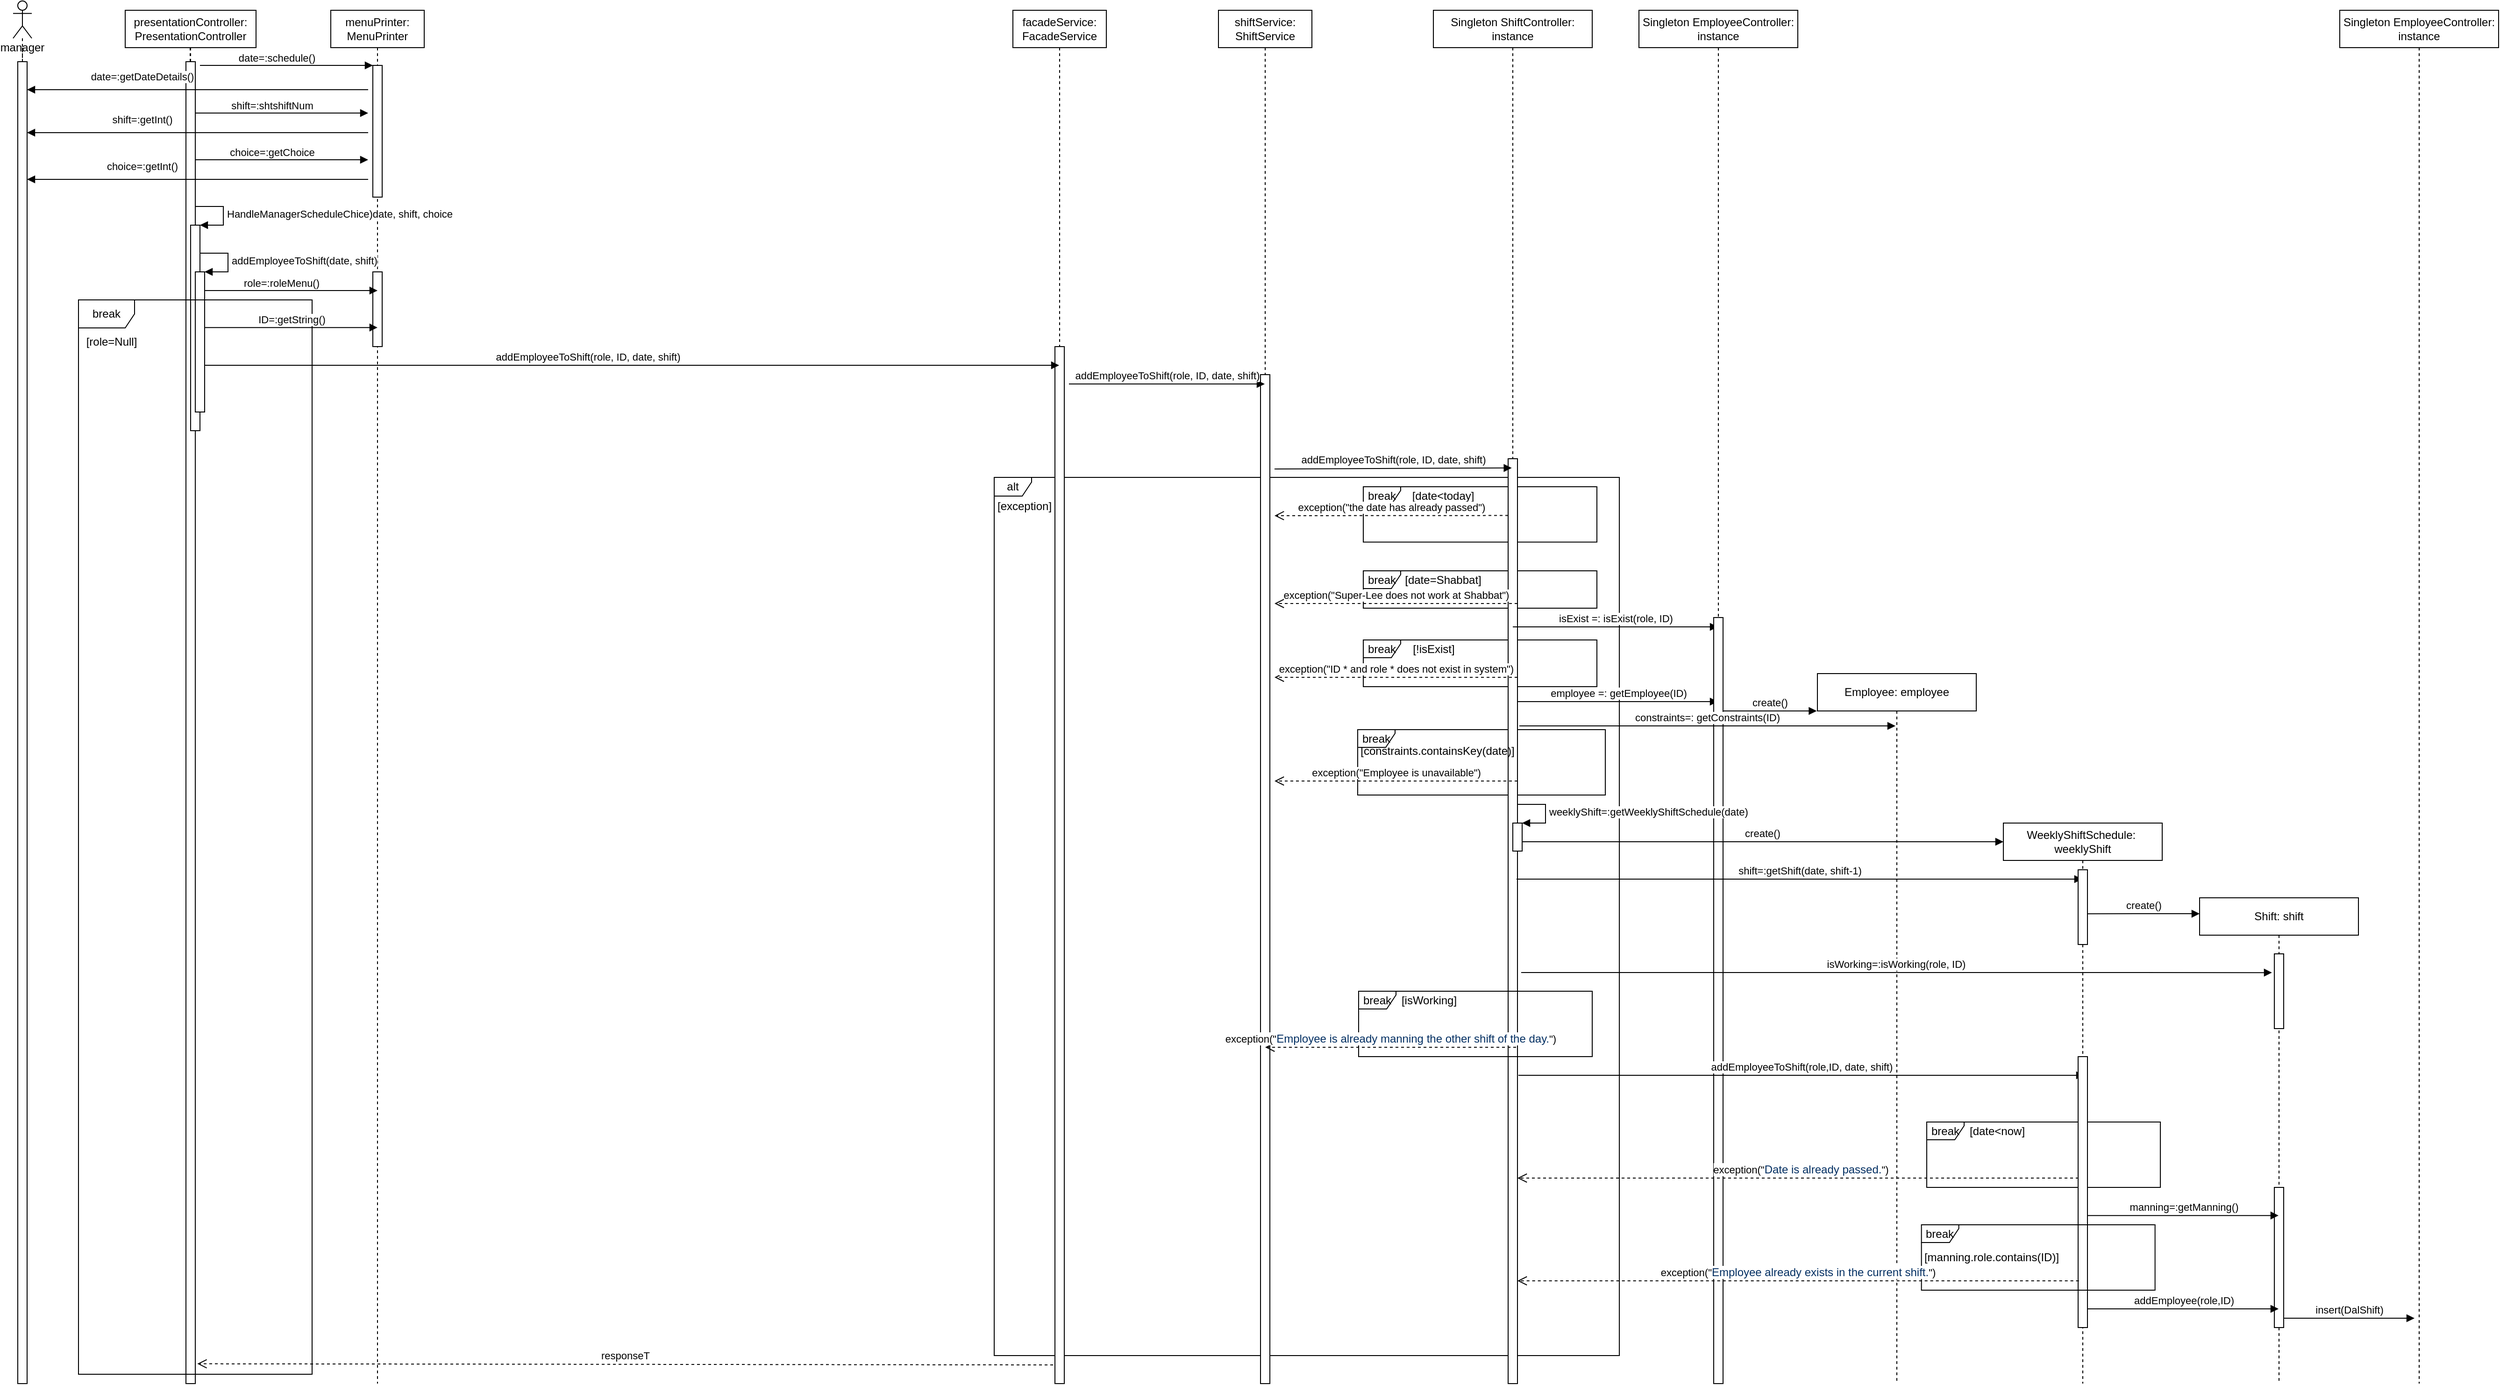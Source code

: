 <mxfile version="14.7.6" type="github"><diagram id="QsEkxKzfpSg2MEQ44GEc" name="Page-1"><mxGraphModel dx="1225" dy="664" grid="1" gridSize="10" guides="1" tooltips="1" connect="1" arrows="1" fold="1" page="0" pageScale="1" pageWidth="850" pageHeight="1100" math="0" shadow="0"><root><mxCell id="0"/><mxCell id="1" parent="0"/><mxCell id="zgLPppWvpR13mUtz7S9A-81" value="alt" style="shape=umlFrame;whiteSpace=wrap;html=1;width=40;height=20;" parent="1" vertex="1"><mxGeometry x="940" y="550" width="669" height="940" as="geometry"/></mxCell><mxCell id="zgLPppWvpR13mUtz7S9A-91" value="break" style="shape=umlFrame;whiteSpace=wrap;html=1;width=40;height=19;" parent="1" vertex="1"><mxGeometry x="1329" y="820" width="265" height="70" as="geometry"/></mxCell><mxCell id="zgLPppWvpR13mUtz7S9A-96" value="break" style="shape=umlFrame;whiteSpace=wrap;html=1;width=40;height=19;" parent="1" vertex="1"><mxGeometry x="1335" y="724" width="250" height="50" as="geometry"/></mxCell><mxCell id="zgLPppWvpR13mUtz7S9A-86" value="break" style="shape=umlFrame;whiteSpace=wrap;html=1;width=40;height=19;" parent="1" vertex="1"><mxGeometry x="1335" y="650" width="250" height="40" as="geometry"/></mxCell><mxCell id="zgLPppWvpR13mUtz7S9A-83" value="break" style="shape=umlFrame;whiteSpace=wrap;html=1;width=40;height=19;" parent="1" vertex="1"><mxGeometry x="1335" y="560" width="250" height="59.21" as="geometry"/></mxCell><mxCell id="zgLPppWvpR13mUtz7S9A-66" value="manager" style="shape=umlLifeline;participant=umlActor;perimeter=lifelinePerimeter;whiteSpace=wrap;html=1;container=1;collapsible=0;recursiveResize=0;verticalAlign=top;spacingTop=36;outlineConnect=0;" parent="1" vertex="1"><mxGeometry x="-110" y="40" width="20" height="800" as="geometry"/></mxCell><mxCell id="zgLPppWvpR13mUtz7S9A-65" value="presentationController:&lt;br&gt;PresentationController" style="shape=umlLifeline;perimeter=lifelinePerimeter;whiteSpace=wrap;html=1;container=1;collapsible=0;recursiveResize=0;outlineConnect=0;" parent="1" vertex="1"><mxGeometry x="10" y="50" width="140" height="790" as="geometry"/></mxCell><mxCell id="zgLPppWvpR13mUtz7S9A-64" value="menuPrinter:&lt;br&gt;MenuPrinter" style="shape=umlLifeline;perimeter=lifelinePerimeter;whiteSpace=wrap;html=1;container=1;collapsible=0;recursiveResize=0;outlineConnect=0;" parent="1" vertex="1"><mxGeometry x="230" y="50" width="100" height="1470" as="geometry"/></mxCell><mxCell id="zgLPppWvpR13mUtz7S9A-3" value="" style="endArrow=none;dashed=1;html=1;entryX=0.5;entryY=1;entryDx=0;entryDy=0;" parent="1" source="zgLPppWvpR13mUtz7S9A-14" edge="1"><mxGeometry width="50" height="50" relative="1" as="geometry"><mxPoint x="-100" y="568.4" as="sourcePoint"/><mxPoint x="-100" y="90" as="targetPoint"/></mxGeometry></mxCell><mxCell id="zgLPppWvpR13mUtz7S9A-10" value="" style="endArrow=none;dashed=1;html=1;entryX=0.5;entryY=1;entryDx=0;entryDy=0;" parent="1" source="zgLPppWvpR13mUtz7S9A-16" edge="1"><mxGeometry width="50" height="50" relative="1" as="geometry"><mxPoint x="79.5" y="568.4" as="sourcePoint"/><mxPoint x="79.5" y="90" as="targetPoint"/></mxGeometry></mxCell><mxCell id="zgLPppWvpR13mUtz7S9A-14" value="" style="html=1;points=[];perimeter=orthogonalPerimeter;" parent="1" vertex="1"><mxGeometry x="-105" y="105" width="10" height="1415" as="geometry"/></mxCell><mxCell id="zgLPppWvpR13mUtz7S9A-16" value="" style="html=1;points=[];perimeter=orthogonalPerimeter;" parent="1" vertex="1"><mxGeometry x="75" y="105" width="10" height="1415" as="geometry"/></mxCell><mxCell id="zgLPppWvpR13mUtz7S9A-22" value="" style="html=1;points=[];perimeter=orthogonalPerimeter;" parent="1" vertex="1"><mxGeometry x="275" y="109" width="10" height="141" as="geometry"/></mxCell><mxCell id="zgLPppWvpR13mUtz7S9A-23" value="" style="html=1;verticalAlign=bottom;endArrow=block;entryX=0;entryY=0;" parent="1" target="zgLPppWvpR13mUtz7S9A-22" edge="1"><mxGeometry relative="1" as="geometry"><mxPoint x="90" y="109" as="sourcePoint"/></mxGeometry></mxCell><mxCell id="Tm_WAI8Zphne7SwSvi-d-1" value="date=:schedule()" style="edgeLabel;html=1;align=center;verticalAlign=middle;resizable=0;points=[];" parent="zgLPppWvpR13mUtz7S9A-23" vertex="1" connectable="0"><mxGeometry x="-0.121" y="8" relative="1" as="geometry"><mxPoint as="offset"/></mxGeometry></mxCell><mxCell id="zgLPppWvpR13mUtz7S9A-29" value="date=:getDateDetails()" style="html=1;verticalAlign=bottom;endArrow=block;entryX=1;entryY=0;" parent="1" edge="1"><mxGeometry x="0.33" y="-5" relative="1" as="geometry"><mxPoint x="270" y="135" as="sourcePoint"/><mxPoint x="-95" y="135" as="targetPoint"/><mxPoint as="offset"/></mxGeometry></mxCell><mxCell id="zgLPppWvpR13mUtz7S9A-67" value="facadeService:&lt;br&gt;FacadeService" style="shape=umlLifeline;perimeter=lifelinePerimeter;whiteSpace=wrap;html=1;container=1;collapsible=0;recursiveResize=0;outlineConnect=0;" parent="1" vertex="1"><mxGeometry x="960" y="50" width="100" height="1470" as="geometry"/></mxCell><mxCell id="zgLPppWvpR13mUtz7S9A-68" value="" style="html=1;points=[];perimeter=orthogonalPerimeter;" parent="zgLPppWvpR13mUtz7S9A-67" vertex="1"><mxGeometry x="45" y="360" width="10" height="1110" as="geometry"/></mxCell><mxCell id="zgLPppWvpR13mUtz7S9A-69" value="addEmployeeToShift(role, ID, date, shift)" style="html=1;verticalAlign=bottom;endArrow=block;" parent="1" target="zgLPppWvpR13mUtz7S9A-67" edge="1"><mxGeometry relative="1" as="geometry"><mxPoint x="180" y="430" as="sourcePoint"/><Array as="points"><mxPoint x="90" y="430"/></Array></mxGeometry></mxCell><mxCell id="zgLPppWvpR13mUtz7S9A-70" value="responseT" style="html=1;verticalAlign=bottom;endArrow=open;dashed=1;endSize=8;entryX=1.218;entryY=0.985;entryDx=0;entryDy=0;entryPerimeter=0;" parent="1" target="zgLPppWvpR13mUtz7S9A-16" edge="1"><mxGeometry relative="1" as="geometry"><mxPoint x="90" y="752" as="targetPoint"/><Array as="points"/><mxPoint x="1003" y="1500" as="sourcePoint"/></mxGeometry></mxCell><mxCell id="zgLPppWvpR13mUtz7S9A-71" value="shiftService:&lt;br&gt;ShiftService" style="shape=umlLifeline;perimeter=lifelinePerimeter;whiteSpace=wrap;html=1;container=1;collapsible=0;recursiveResize=0;outlineConnect=0;" parent="1" vertex="1"><mxGeometry x="1180" y="50" width="100" height="1470" as="geometry"/></mxCell><mxCell id="zgLPppWvpR13mUtz7S9A-75" value="" style="html=1;points=[];perimeter=orthogonalPerimeter;" parent="zgLPppWvpR13mUtz7S9A-71" vertex="1"><mxGeometry x="45" y="390" width="10" height="1080" as="geometry"/></mxCell><mxCell id="zgLPppWvpR13mUtz7S9A-73" value="Singleton ShiftController: instance" style="shape=umlLifeline;perimeter=lifelinePerimeter;whiteSpace=wrap;html=1;container=1;collapsible=0;recursiveResize=0;outlineConnect=0;" parent="1" vertex="1"><mxGeometry x="1410" y="50" width="170" height="1470" as="geometry"/></mxCell><mxCell id="zgLPppWvpR13mUtz7S9A-78" value="" style="html=1;points=[];perimeter=orthogonalPerimeter;" parent="zgLPppWvpR13mUtz7S9A-73" vertex="1"><mxGeometry x="80" y="480" width="10" height="990" as="geometry"/></mxCell><mxCell id="zgLPppWvpR13mUtz7S9A-79" value="addEmployeeToShift(role, ID, date, shift)" style="html=1;verticalAlign=bottom;endArrow=block;entryX=0.383;entryY=0.01;entryDx=0;entryDy=0;entryPerimeter=0;" parent="1" target="zgLPppWvpR13mUtz7S9A-78" edge="1"><mxGeometry relative="1" as="geometry"><mxPoint x="1240" y="541" as="sourcePoint"/></mxGeometry></mxCell><mxCell id="zgLPppWvpR13mUtz7S9A-82" value="[exception]" style="text;html=1;align=center;verticalAlign=middle;resizable=0;points=[];autosize=1;" parent="1" vertex="1"><mxGeometry x="937" y="570.79" width="70" height="20" as="geometry"/></mxCell><mxCell id="zgLPppWvpR13mUtz7S9A-84" value="[date&amp;lt;today]" style="text;html=1;align=center;verticalAlign=middle;resizable=0;points=[];autosize=1;" parent="1" vertex="1"><mxGeometry x="1380" y="560" width="80" height="20" as="geometry"/></mxCell><mxCell id="zgLPppWvpR13mUtz7S9A-87" value="[date=Shabbat]" style="text;html=1;align=center;verticalAlign=middle;resizable=0;points=[];autosize=1;" parent="1" vertex="1"><mxGeometry x="1370" y="650" width="100" height="20" as="geometry"/></mxCell><mxCell id="zgLPppWvpR13mUtz7S9A-88" value="exception(&quot;Super-Lee does not work at Shabbat&quot;)" style="html=1;verticalAlign=bottom;endArrow=open;dashed=1;endSize=8;" parent="1" edge="1"><mxGeometry relative="1" as="geometry"><mxPoint x="1500" y="685" as="sourcePoint"/><mxPoint x="1240" y="685" as="targetPoint"/></mxGeometry></mxCell><mxCell id="zgLPppWvpR13mUtz7S9A-92" value="exception(&quot;Employee is unavailable&quot;)" style="html=1;verticalAlign=bottom;endArrow=open;dashed=1;endSize=8;" parent="1" edge="1"><mxGeometry relative="1" as="geometry"><mxPoint x="1500" y="875" as="sourcePoint"/><mxPoint x="1240" y="875" as="targetPoint"/></mxGeometry></mxCell><mxCell id="zgLPppWvpR13mUtz7S9A-93" value="[constraints.containsKey(date)]" style="text;html=1;align=center;verticalAlign=middle;resizable=0;points=[];autosize=1;" parent="1" vertex="1"><mxGeometry x="1324" y="833" width="180" height="20" as="geometry"/></mxCell><mxCell id="zgLPppWvpR13mUtz7S9A-97" value="[!isExist]" style="text;html=1;align=center;verticalAlign=middle;resizable=0;points=[];autosize=1;" parent="1" vertex="1"><mxGeometry x="1380" y="724" width="60" height="20" as="geometry"/></mxCell><mxCell id="zgLPppWvpR13mUtz7S9A-98" value="exception(&quot;ID * and role * does not exist in system&quot;)" style="html=1;verticalAlign=bottom;endArrow=open;dashed=1;endSize=8;" parent="1" edge="1"><mxGeometry relative="1" as="geometry"><mxPoint x="1500" y="764" as="sourcePoint"/><mxPoint x="1240" y="764" as="targetPoint"/></mxGeometry></mxCell><mxCell id="zgLPppWvpR13mUtz7S9A-107" value="Singleton EmployeeController: instance" style="shape=umlLifeline;perimeter=lifelinePerimeter;whiteSpace=wrap;html=1;container=1;collapsible=0;recursiveResize=0;outlineConnect=0;" parent="1" vertex="1"><mxGeometry x="1630" y="50" width="170" height="1470" as="geometry"/></mxCell><mxCell id="zgLPppWvpR13mUtz7S9A-114" value="isExist =: isExist(role, ID)" style="html=1;verticalAlign=bottom;endArrow=block;" parent="1" source="zgLPppWvpR13mUtz7S9A-73" target="zgLPppWvpR13mUtz7S9A-107" edge="1"><mxGeometry width="80" relative="1" as="geometry"><mxPoint x="1460" y="700" as="sourcePoint"/><mxPoint x="1540" y="700" as="targetPoint"/><Array as="points"><mxPoint x="1600" y="710"/><mxPoint x="1670" y="710"/></Array></mxGeometry></mxCell><mxCell id="zgLPppWvpR13mUtz7S9A-141" value="break" style="shape=umlFrame;whiteSpace=wrap;html=1;width=40;height=19;" parent="1" vertex="1"><mxGeometry x="1330" y="1100" width="250" height="70" as="geometry"/></mxCell><mxCell id="zgLPppWvpR13mUtz7S9A-142" value="exception(&quot;&lt;span style=&quot;color: rgb(3 , 47 , 98) ; font-family: , &amp;#34;consolas&amp;#34; , &amp;#34;liberation mono&amp;#34; , &amp;#34;menlo&amp;#34; , monospace ; font-size: 12px&quot;&gt;Employee is already manning the other shift of the day.&lt;/span&gt;&quot;)" style="html=1;verticalAlign=bottom;endArrow=open;dashed=1;endSize=8;" parent="1" edge="1"><mxGeometry relative="1" as="geometry"><mxPoint x="1498.5" y="1160" as="sourcePoint"/><mxPoint x="1230" y="1160" as="targetPoint"/></mxGeometry></mxCell><mxCell id="zgLPppWvpR13mUtz7S9A-143" value="[isWorking]" style="text;html=1;align=center;verticalAlign=middle;resizable=0;points=[];autosize=1;" parent="1" vertex="1"><mxGeometry x="1370" y="1100" width="70" height="20" as="geometry"/></mxCell><mxCell id="Tm_WAI8Zphne7SwSvi-d-6" value="" style="html=1;points=[];perimeter=orthogonalPerimeter;" parent="1" vertex="1"><mxGeometry x="80" y="280" width="10" height="220" as="geometry"/></mxCell><mxCell id="Tm_WAI8Zphne7SwSvi-d-7" value="HandleManagerScheduleChice)date, shift, choice" style="edgeStyle=orthogonalEdgeStyle;html=1;align=left;spacingLeft=2;endArrow=block;rounded=0;entryX=1;entryY=0;" parent="1" target="Tm_WAI8Zphne7SwSvi-d-6" edge="1"><mxGeometry relative="1" as="geometry"><mxPoint x="85" y="260" as="sourcePoint"/><Array as="points"><mxPoint x="115" y="260"/></Array></mxGeometry></mxCell><mxCell id="Tm_WAI8Zphne7SwSvi-d-8" value="shift=:getInt()" style="html=1;verticalAlign=bottom;endArrow=block;entryX=1;entryY=0;" parent="1" edge="1"><mxGeometry x="0.33" y="-5" relative="1" as="geometry"><mxPoint x="270" y="181" as="sourcePoint"/><mxPoint x="-95" y="181" as="targetPoint"/><mxPoint as="offset"/></mxGeometry></mxCell><mxCell id="Tm_WAI8Zphne7SwSvi-d-9" value="" style="html=1;verticalAlign=bottom;endArrow=block;entryX=0;entryY=0;" parent="1" edge="1"><mxGeometry relative="1" as="geometry"><mxPoint x="85" y="160" as="sourcePoint"/><mxPoint x="270" y="160.0" as="targetPoint"/></mxGeometry></mxCell><mxCell id="Tm_WAI8Zphne7SwSvi-d-10" value="shift=:shtshiftNum" style="edgeLabel;html=1;align=center;verticalAlign=middle;resizable=0;points=[];" parent="Tm_WAI8Zphne7SwSvi-d-9" vertex="1" connectable="0"><mxGeometry x="-0.121" y="8" relative="1" as="geometry"><mxPoint as="offset"/></mxGeometry></mxCell><mxCell id="Tm_WAI8Zphne7SwSvi-d-12" value="choice=:getInt()" style="html=1;verticalAlign=bottom;endArrow=block;entryX=1;entryY=0;" parent="1" edge="1"><mxGeometry x="0.33" y="-5" relative="1" as="geometry"><mxPoint x="270" y="231" as="sourcePoint"/><mxPoint x="-95" y="231" as="targetPoint"/><mxPoint as="offset"/></mxGeometry></mxCell><mxCell id="Tm_WAI8Zphne7SwSvi-d-13" value="" style="html=1;verticalAlign=bottom;endArrow=block;entryX=0;entryY=0;" parent="1" edge="1"><mxGeometry relative="1" as="geometry"><mxPoint x="85" y="210" as="sourcePoint"/><mxPoint x="270" y="210.0" as="targetPoint"/></mxGeometry></mxCell><mxCell id="Tm_WAI8Zphne7SwSvi-d-14" value="choice=:getChoice" style="edgeLabel;html=1;align=center;verticalAlign=middle;resizable=0;points=[];" parent="Tm_WAI8Zphne7SwSvi-d-13" vertex="1" connectable="0"><mxGeometry x="-0.121" y="8" relative="1" as="geometry"><mxPoint as="offset"/></mxGeometry></mxCell><mxCell id="Tm_WAI8Zphne7SwSvi-d-16" value="" style="html=1;points=[];perimeter=orthogonalPerimeter;" parent="1" vertex="1"><mxGeometry x="85" y="330" width="10" height="150" as="geometry"/></mxCell><mxCell id="Tm_WAI8Zphne7SwSvi-d-17" value="addEmployeeToShift(date, shift)" style="edgeStyle=orthogonalEdgeStyle;html=1;align=left;spacingLeft=2;endArrow=block;rounded=0;entryX=1;entryY=0;" parent="1" target="Tm_WAI8Zphne7SwSvi-d-16" edge="1"><mxGeometry relative="1" as="geometry"><mxPoint x="90" y="310" as="sourcePoint"/><Array as="points"><mxPoint x="120" y="310"/></Array></mxGeometry></mxCell><mxCell id="Tm_WAI8Zphne7SwSvi-d-18" value="" style="html=1;points=[];perimeter=orthogonalPerimeter;" parent="1" vertex="1"><mxGeometry x="275" y="330" width="10" height="80" as="geometry"/></mxCell><mxCell id="Tm_WAI8Zphne7SwSvi-d-19" value="ro" style="html=1;verticalAlign=bottom;endArrow=block;" parent="1" edge="1"><mxGeometry relative="1" as="geometry"><mxPoint x="95" y="350" as="sourcePoint"/><mxPoint x="280" y="350" as="targetPoint"/></mxGeometry></mxCell><mxCell id="Tm_WAI8Zphne7SwSvi-d-20" value="role=:roleMenu()" style="edgeLabel;html=1;align=center;verticalAlign=middle;resizable=0;points=[];" parent="Tm_WAI8Zphne7SwSvi-d-19" vertex="1" connectable="0"><mxGeometry x="-0.121" y="8" relative="1" as="geometry"><mxPoint as="offset"/></mxGeometry></mxCell><mxCell id="Tm_WAI8Zphne7SwSvi-d-21" value="break" style="shape=umlFrame;whiteSpace=wrap;html=1;" parent="1" vertex="1"><mxGeometry x="-40" y="360" width="250" height="1150" as="geometry"/></mxCell><mxCell id="Tm_WAI8Zphne7SwSvi-d-22" value="[role=Null]" style="text;html=1;align=center;verticalAlign=middle;resizable=0;points=[];autosize=1;strokeColor=none;" parent="1" vertex="1"><mxGeometry x="-40" y="395" width="70" height="20" as="geometry"/></mxCell><mxCell id="Tm_WAI8Zphne7SwSvi-d-23" value="ID=:getString()" style="html=1;verticalAlign=bottom;endArrow=block;" parent="1" edge="1"><mxGeometry relative="1" as="geometry"><mxPoint x="95" y="389.58" as="sourcePoint"/><mxPoint x="280" y="389.58" as="targetPoint"/></mxGeometry></mxCell><mxCell id="Tm_WAI8Zphne7SwSvi-d-25" value="addEmployeeToShift(role, ID, date, shift)" style="html=1;verticalAlign=bottom;endArrow=block;" parent="1" target="zgLPppWvpR13mUtz7S9A-71" edge="1"><mxGeometry relative="1" as="geometry"><mxPoint x="1020" y="450" as="sourcePoint"/><mxPoint x="1176.97" y="450" as="targetPoint"/><Array as="points"/></mxGeometry></mxCell><mxCell id="Tm_WAI8Zphne7SwSvi-d-26" value="exception(&quot;the date has already passed&quot;)" style="html=1;verticalAlign=bottom;endArrow=open;dashed=1;endSize=8;" parent="1" edge="1"><mxGeometry relative="1" as="geometry"><mxPoint x="1490" y="590.79" as="sourcePoint"/><mxPoint x="1240" y="591" as="targetPoint"/></mxGeometry></mxCell><mxCell id="Tm_WAI8Zphne7SwSvi-d-28" value="employee =: getEmployee(ID)" style="html=1;verticalAlign=bottom;endArrow=block;" parent="1" target="zgLPppWvpR13mUtz7S9A-107" edge="1"><mxGeometry width="80" relative="1" as="geometry"><mxPoint x="1500" y="790" as="sourcePoint"/><mxPoint x="1724.5" y="720" as="targetPoint"/><Array as="points"><mxPoint x="1610" y="790"/><mxPoint x="1690" y="790"/></Array></mxGeometry></mxCell><mxCell id="Tm_WAI8Zphne7SwSvi-d-30" value="Employee: employee" style="shape=umlLifeline;perimeter=lifelinePerimeter;whiteSpace=wrap;html=1;container=1;collapsible=0;recursiveResize=0;outlineConnect=0;" parent="1" vertex="1"><mxGeometry x="1821" y="760" width="170" height="760" as="geometry"/></mxCell><mxCell id="Tm_WAI8Zphne7SwSvi-d-37" value="WeeklyShiftSchedule:&amp;nbsp;&lt;br&gt;weeklyShift" style="shape=umlLifeline;perimeter=lifelinePerimeter;whiteSpace=wrap;html=1;container=1;collapsible=0;recursiveResize=0;outlineConnect=0;" parent="1" vertex="1"><mxGeometry x="2020" y="920" width="170" height="600" as="geometry"/></mxCell><mxCell id="Tm_WAI8Zphne7SwSvi-d-40" value="" style="html=1;points=[];perimeter=orthogonalPerimeter;" parent="1" vertex="1"><mxGeometry x="1495" y="920" width="10" height="30" as="geometry"/></mxCell><mxCell id="Tm_WAI8Zphne7SwSvi-d-42" value="" style="html=1;points=[];perimeter=orthogonalPerimeter;" parent="1" vertex="1"><mxGeometry x="1710" y="700" width="10" height="820" as="geometry"/></mxCell><mxCell id="Tm_WAI8Zphne7SwSvi-d-29" value="constraints=: getConstraints(ID)" style="html=1;verticalAlign=bottom;endArrow=block;" parent="1" edge="1"><mxGeometry width="80" relative="1" as="geometry"><mxPoint x="1501.997" y="816" as="sourcePoint"/><mxPoint x="1904.5" y="816" as="targetPoint"/><Array as="points"><mxPoint x="1617.33" y="816"/><mxPoint x="1697.33" y="816"/></Array></mxGeometry></mxCell><mxCell id="Tm_WAI8Zphne7SwSvi-d-41" value="weeklyShift=:getWeeklyShiftSchedule(date)" style="edgeStyle=orthogonalEdgeStyle;html=1;align=left;spacingLeft=2;endArrow=block;rounded=0;entryX=1;entryY=0;" parent="1" target="Tm_WAI8Zphne7SwSvi-d-40" edge="1"><mxGeometry relative="1" as="geometry"><mxPoint x="1500" y="900" as="sourcePoint"/><Array as="points"><mxPoint x="1530" y="900"/></Array></mxGeometry></mxCell><mxCell id="Tm_WAI8Zphne7SwSvi-d-43" value="create()" style="html=1;verticalAlign=bottom;endArrow=block;" parent="1" edge="1"><mxGeometry width="80" relative="1" as="geometry"><mxPoint x="1504.997" y="940" as="sourcePoint"/><mxPoint x="2020" y="940" as="targetPoint"/><Array as="points"><mxPoint x="1620.33" y="940"/><mxPoint x="1700.33" y="940"/></Array></mxGeometry></mxCell><mxCell id="Tm_WAI8Zphne7SwSvi-d-44" value="create()" style="html=1;verticalAlign=bottom;endArrow=block;" parent="1" edge="1"><mxGeometry width="80" relative="1" as="geometry"><mxPoint x="1720" y="800" as="sourcePoint"/><mxPoint x="1820.25" y="800" as="targetPoint"/><Array as="points"/></mxGeometry></mxCell><mxCell id="Tm_WAI8Zphne7SwSvi-d-45" value="shift=:getShift(date, shift-1)" style="html=1;verticalAlign=bottom;endArrow=block;" parent="1" target="Tm_WAI8Zphne7SwSvi-d-37" edge="1"><mxGeometry width="80" relative="1" as="geometry"><mxPoint x="1498.997" y="980" as="sourcePoint"/><mxPoint x="2014" y="980" as="targetPoint"/><Array as="points"><mxPoint x="1614.33" y="980"/><mxPoint x="1694.33" y="980"/></Array></mxGeometry></mxCell><mxCell id="Tm_WAI8Zphne7SwSvi-d-46" value="" style="html=1;points=[];perimeter=orthogonalPerimeter;" parent="1" vertex="1"><mxGeometry x="2100" y="970" width="10" height="80" as="geometry"/></mxCell><mxCell id="Tm_WAI8Zphne7SwSvi-d-47" value="Shift:&amp;nbsp;shift" style="shape=umlLifeline;perimeter=lifelinePerimeter;whiteSpace=wrap;html=1;container=1;collapsible=0;recursiveResize=0;outlineConnect=0;" parent="1" vertex="1"><mxGeometry x="2230" y="1000" width="170" height="520" as="geometry"/></mxCell><mxCell id="Tm_WAI8Zphne7SwSvi-d-50" value="create()" style="html=1;verticalAlign=bottom;endArrow=block;" parent="1" edge="1"><mxGeometry width="80" relative="1" as="geometry"><mxPoint x="2110" y="1017.08" as="sourcePoint"/><mxPoint x="2230" y="1017" as="targetPoint"/><Array as="points"/></mxGeometry></mxCell><mxCell id="Tm_WAI8Zphne7SwSvi-d-51" value="" style="html=1;points=[];perimeter=orthogonalPerimeter;" parent="1" vertex="1"><mxGeometry x="2310" y="1060" width="10" height="80" as="geometry"/></mxCell><mxCell id="Tm_WAI8Zphne7SwSvi-d-52" value="isWorking=:isWorking(role, ID)" style="html=1;verticalAlign=bottom;endArrow=block;entryX=-0.254;entryY=0.251;entryDx=0;entryDy=0;entryPerimeter=0;" parent="1" target="Tm_WAI8Zphne7SwSvi-d-51" edge="1"><mxGeometry width="80" relative="1" as="geometry"><mxPoint x="1503.997" y="1080" as="sourcePoint"/><mxPoint x="2109.5" y="1080" as="targetPoint"/><Array as="points"><mxPoint x="1619.33" y="1080"/><mxPoint x="1699.33" y="1080"/></Array></mxGeometry></mxCell><mxCell id="Tm_WAI8Zphne7SwSvi-d-53" value="addEmployeeToShift(role,ID, date, shift)" style="html=1;verticalAlign=bottom;endArrow=block;" parent="1" edge="1"><mxGeometry width="80" relative="1" as="geometry"><mxPoint x="1500.997" y="1190" as="sourcePoint"/><mxPoint x="2106.5" y="1190" as="targetPoint"/><Array as="points"><mxPoint x="1616.33" y="1190"/><mxPoint x="1696.33" y="1190"/></Array></mxGeometry></mxCell><mxCell id="Tm_WAI8Zphne7SwSvi-d-54" value="break" style="shape=umlFrame;whiteSpace=wrap;html=1;width=40;height=19;" parent="1" vertex="1"><mxGeometry x="1938" y="1240" width="250" height="70" as="geometry"/></mxCell><mxCell id="Tm_WAI8Zphne7SwSvi-d-55" value="exception(&quot;&lt;span style=&quot;color: rgb(3 , 47 , 98) ; font-family: , &amp;#34;consolas&amp;#34; , &amp;#34;liberation mono&amp;#34; , &amp;#34;menlo&amp;#34; , monospace ; font-size: 12px&quot;&gt;Date is already passed&lt;/span&gt;&lt;span style=&quot;color: rgb(3 , 47 , 98) ; font-family: , &amp;#34;consolas&amp;#34; , &amp;#34;liberation mono&amp;#34; , &amp;#34;menlo&amp;#34; , monospace ; font-size: 12px&quot;&gt;.&lt;/span&gt;&quot;)" style="html=1;verticalAlign=bottom;endArrow=open;dashed=1;endSize=8;" parent="1" edge="1"><mxGeometry relative="1" as="geometry"><mxPoint x="2106.5" y="1300" as="sourcePoint"/><mxPoint x="1500" y="1300" as="targetPoint"/></mxGeometry></mxCell><mxCell id="Tm_WAI8Zphne7SwSvi-d-56" value="[date&amp;lt;now]" style="text;html=1;align=center;verticalAlign=middle;resizable=0;points=[];autosize=1;" parent="1" vertex="1"><mxGeometry x="1978" y="1240" width="70" height="20" as="geometry"/></mxCell><mxCell id="Tm_WAI8Zphne7SwSvi-d-57" value="" style="html=1;points=[];perimeter=orthogonalPerimeter;" parent="1" vertex="1"><mxGeometry x="2100" y="1170" width="10" height="290" as="geometry"/></mxCell><mxCell id="Tm_WAI8Zphne7SwSvi-d-58" value="" style="html=1;points=[];perimeter=orthogonalPerimeter;" parent="1" vertex="1"><mxGeometry x="2310" y="1310" width="10" height="150" as="geometry"/></mxCell><mxCell id="Tm_WAI8Zphne7SwSvi-d-59" value="manning=:getManning()" style="html=1;verticalAlign=bottom;endArrow=block;" parent="1" target="Tm_WAI8Zphne7SwSvi-d-47" edge="1"><mxGeometry width="80" relative="1" as="geometry"><mxPoint x="2110" y="1340.08" as="sourcePoint"/><mxPoint x="2230" y="1340" as="targetPoint"/><Array as="points"/></mxGeometry></mxCell><mxCell id="Tm_WAI8Zphne7SwSvi-d-60" value="break" style="shape=umlFrame;whiteSpace=wrap;html=1;width=40;height=19;" parent="1" vertex="1"><mxGeometry x="1932.33" y="1350" width="250" height="70" as="geometry"/></mxCell><mxCell id="Tm_WAI8Zphne7SwSvi-d-61" value="exception(&quot;&lt;span style=&quot;color: rgb(3 , 47 , 98) ; font-family: , &amp;#34;consolas&amp;#34; , &amp;#34;liberation mono&amp;#34; , &amp;#34;menlo&amp;#34; , monospace ; font-size: 12px&quot;&gt;Employee already exists in the current shift&lt;/span&gt;&lt;span style=&quot;color: rgb(3 , 47 , 98) ; font-family: , &amp;#34;consolas&amp;#34; , &amp;#34;liberation mono&amp;#34; , &amp;#34;menlo&amp;#34; , monospace ; font-size: 12px&quot;&gt;.&lt;/span&gt;&quot;)" style="html=1;verticalAlign=bottom;endArrow=open;dashed=1;endSize=8;" parent="1" edge="1"><mxGeometry relative="1" as="geometry"><mxPoint x="2100.83" y="1410" as="sourcePoint"/><mxPoint x="1500" y="1410" as="targetPoint"/></mxGeometry></mxCell><mxCell id="Tm_WAI8Zphne7SwSvi-d-62" value="[manning.role.contains(ID)]" style="text;html=1;align=center;verticalAlign=middle;resizable=0;points=[];autosize=1;" parent="1" vertex="1"><mxGeometry x="1927.33" y="1375" width="160" height="20" as="geometry"/></mxCell><mxCell id="Tm_WAI8Zphne7SwSvi-d-63" value="addEmployee(role,ID)" style="html=1;verticalAlign=bottom;endArrow=block;" parent="1" edge="1"><mxGeometry width="80" relative="1" as="geometry"><mxPoint x="2110" y="1440" as="sourcePoint"/><mxPoint x="2314.5" y="1440" as="targetPoint"/><Array as="points"/></mxGeometry></mxCell><mxCell id="Tm_WAI8Zphne7SwSvi-d-64" value="Singleton EmployeeController: instance" style="shape=umlLifeline;perimeter=lifelinePerimeter;whiteSpace=wrap;html=1;container=1;collapsible=0;recursiveResize=0;outlineConnect=0;" parent="1" vertex="1"><mxGeometry x="2380" y="50" width="170" height="1470" as="geometry"/></mxCell><mxCell id="Tm_WAI8Zphne7SwSvi-d-65" value="insert(DalShift)" style="html=1;verticalAlign=bottom;endArrow=block;" parent="1" edge="1"><mxGeometry width="80" relative="1" as="geometry"><mxPoint x="2320" y="1450" as="sourcePoint"/><mxPoint x="2460" y="1450" as="targetPoint"/><Array as="points"/></mxGeometry></mxCell></root></mxGraphModel></diagram></mxfile>